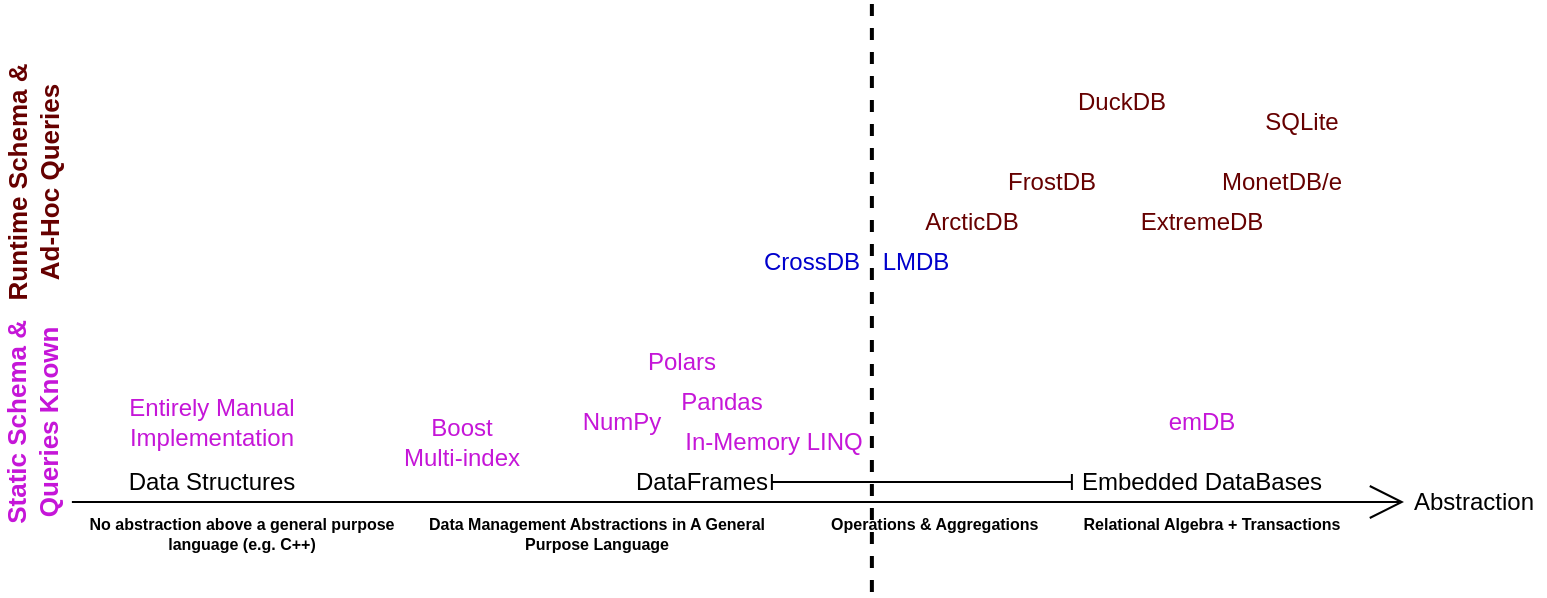 <mxfile>
    <diagram id="unF_wlMiWg0aBAhUbvfF" name="Page-1">
        <mxGraphModel dx="1024" dy="3840" grid="1" gridSize="10" guides="1" tooltips="1" connect="1" arrows="1" fold="1" page="1" pageScale="1" pageWidth="850" pageHeight="1100" math="0" shadow="0">
            <root>
                <mxCell id="0"/>
                <mxCell id="1" parent="0"/>
                <mxCell id="113" value="" style="endArrow=none;dashed=1;html=1;strokeWidth=2;fontSize=13;fontColor=#C516D8;" parent="1" edge="1">
                    <mxGeometry width="50" height="50" relative="1" as="geometry">
                        <mxPoint x="453.94" y="-795" as="sourcePoint"/>
                        <mxPoint x="453.94" y="-1090" as="targetPoint"/>
                    </mxGeometry>
                </mxCell>
                <mxCell id="68" value="" style="endArrow=open;html=1;exitX=0;exitY=0;exitDx=0;exitDy=0;startArrow=none;startFill=0;endFill=0;strokeWidth=1;endSize=15;" parent="1" source="70" edge="1">
                    <mxGeometry width="50" height="50" relative="1" as="geometry">
                        <mxPoint x="-116.06" y="-840" as="sourcePoint"/>
                        <mxPoint x="720" y="-840" as="targetPoint"/>
                    </mxGeometry>
                </mxCell>
                <mxCell id="69" value="Relational Algebra + Transactions" style="text;html=1;strokeColor=none;fillColor=none;align=center;verticalAlign=top;whiteSpace=wrap;rounded=0;fontSize=8;fontStyle=1;fontColor=#000000;" parent="1" vertex="1">
                    <mxGeometry x="553.94" y="-840" width="140" height="30" as="geometry"/>
                </mxCell>
                <mxCell id="70" value="No abstraction above a general purpose language (e.g. C++)" style="text;html=1;strokeColor=none;fillColor=none;align=center;verticalAlign=top;whiteSpace=wrap;rounded=0;fontSize=8;fontStyle=1;fontColor=#000000;" parent="1" vertex="1">
                    <mxGeometry x="53.94" y="-840" width="170" height="30" as="geometry"/>
                </mxCell>
                <mxCell id="71" value="Data Management Abstractions in A General Purpose Language" style="text;html=1;strokeColor=none;fillColor=none;align=center;verticalAlign=top;whiteSpace=wrap;rounded=0;fontSize=8;fontStyle=1;fontColor=#000000;" parent="1" vertex="1">
                    <mxGeometry x="228.94" y="-840" width="175" height="30" as="geometry"/>
                </mxCell>
                <mxCell id="72" value="Data Structures" style="text;html=1;strokeColor=none;fillColor=none;align=center;verticalAlign=middle;whiteSpace=wrap;rounded=0;fontColor=#000000;" parent="1" vertex="1">
                    <mxGeometry x="53.94" y="-860" width="140" height="20" as="geometry"/>
                </mxCell>
                <mxCell id="73" style="edgeStyle=none;html=1;exitX=1;exitY=0.5;exitDx=0;exitDy=0;entryX=0;entryY=0.5;entryDx=0;entryDy=0;fontSize=8;startArrow=baseDash;startFill=0;endArrow=baseDash;endFill=0;" parent="1" source="74" target="75" edge="1">
                    <mxGeometry relative="1" as="geometry"/>
                </mxCell>
                <mxCell id="74" value="DataFrames" style="text;html=1;strokeColor=none;fillColor=none;align=center;verticalAlign=middle;whiteSpace=wrap;rounded=0;fontColor=#000000;" parent="1" vertex="1">
                    <mxGeometry x="333.94" y="-860" width="70" height="20" as="geometry"/>
                </mxCell>
                <mxCell id="75" value="Embedded DataBases" style="text;html=1;strokeColor=none;fillColor=none;align=center;verticalAlign=middle;whiteSpace=wrap;rounded=0;fontColor=#000000;" parent="1" vertex="1">
                    <mxGeometry x="553.94" y="-860" width="130" height="20" as="geometry"/>
                </mxCell>
                <mxCell id="80" value="Entirely Manual Implementation" style="text;html=1;strokeColor=none;fillColor=none;align=center;verticalAlign=middle;whiteSpace=wrap;rounded=0;fontColor=#C516D8;" parent="1" vertex="1">
                    <mxGeometry x="53.94" y="-890" width="140" height="20" as="geometry"/>
                </mxCell>
                <mxCell id="81" value="In-Memory LINQ" style="text;html=1;strokeColor=none;fillColor=none;align=center;verticalAlign=middle;whiteSpace=wrap;rounded=0;fontColor=#C516D8;" parent="1" vertex="1">
                    <mxGeometry x="353.94" y="-880" width="101.5" height="20" as="geometry"/>
                </mxCell>
                <mxCell id="82" value="Polars" style="text;html=1;strokeColor=none;fillColor=none;align=center;verticalAlign=middle;whiteSpace=wrap;rounded=0;fontColor=#C516D8;" parent="1" vertex="1">
                    <mxGeometry x="333.94" y="-920" width="50" height="20" as="geometry"/>
                </mxCell>
                <mxCell id="83" value="Pandas" style="text;html=1;strokeColor=none;fillColor=none;align=center;verticalAlign=middle;whiteSpace=wrap;rounded=0;fontColor=#C516D8;" parent="1" vertex="1">
                    <mxGeometry x="353.94" y="-900" width="50" height="20" as="geometry"/>
                </mxCell>
                <mxCell id="85" value="LMDB" style="text;html=1;strokeColor=none;fillColor=none;align=center;verticalAlign=middle;whiteSpace=wrap;rounded=0;fontColor=#0000CC;" parent="1" vertex="1">
                    <mxGeometry x="451.44" y="-970" width="50" height="20" as="geometry"/>
                </mxCell>
                <mxCell id="86" value="SQLite" style="text;html=1;strokeColor=none;fillColor=none;align=center;verticalAlign=middle;whiteSpace=wrap;rounded=0;fontColor=#660000;" parent="1" vertex="1">
                    <mxGeometry x="643.94" y="-1040" width="50" height="20" as="geometry"/>
                </mxCell>
                <mxCell id="87" value="DuckDB" style="text;html=1;strokeColor=none;fillColor=none;align=center;verticalAlign=middle;whiteSpace=wrap;rounded=0;fontColor=#660000;" parent="1" vertex="1">
                    <mxGeometry x="553.94" y="-1050" width="50" height="20" as="geometry"/>
                </mxCell>
                <mxCell id="89" value="MonetDB/e" style="text;html=1;strokeColor=none;fillColor=none;align=center;verticalAlign=middle;whiteSpace=wrap;rounded=0;fontColor=#660000;" parent="1" vertex="1">
                    <mxGeometry x="633.94" y="-1010" width="50" height="20" as="geometry"/>
                </mxCell>
                <mxCell id="92" value="FrostDB" style="text;html=1;strokeColor=none;fillColor=none;align=center;verticalAlign=middle;whiteSpace=wrap;rounded=0;fontColor=#660000;" parent="1" vertex="1">
                    <mxGeometry x="518.94" y="-1010" width="50" height="20" as="geometry"/>
                </mxCell>
                <mxCell id="93" value="NumPy" style="text;html=1;strokeColor=none;fillColor=none;align=center;verticalAlign=middle;whiteSpace=wrap;rounded=0;fontColor=#C516D8;" parent="1" vertex="1">
                    <mxGeometry x="303.94" y="-890" width="50" height="20" as="geometry"/>
                </mxCell>
                <mxCell id="95" value="CrossDB" style="text;html=1;strokeColor=none;fillColor=none;align=center;verticalAlign=middle;whiteSpace=wrap;rounded=0;fontColor=#0000CC;" parent="1" vertex="1">
                    <mxGeometry x="393.94" y="-970" width="60" height="20" as="geometry"/>
                </mxCell>
                <mxCell id="96" value="Boost&lt;br&gt;Multi-index" style="text;html=1;strokeColor=none;fillColor=none;align=center;verticalAlign=middle;whiteSpace=wrap;rounded=0;fontColor=#C516D8;" parent="1" vertex="1">
                    <mxGeometry x="208.94" y="-880" width="80" height="20" as="geometry"/>
                </mxCell>
                <mxCell id="97" value="Operations &amp;amp; Aggregations&amp;nbsp;" style="text;html=1;strokeColor=none;fillColor=none;align=center;verticalAlign=top;whiteSpace=wrap;rounded=0;fontSize=8;fontStyle=1;fontColor=#000000;" parent="1" vertex="1">
                    <mxGeometry x="428.94" y="-840" width="115" height="20" as="geometry"/>
                </mxCell>
                <mxCell id="100" value="Static Schema &amp;amp; &lt;br&gt;Queries Known" style="text;html=1;strokeColor=none;fillColor=none;align=center;verticalAlign=middle;whiteSpace=wrap;rounded=0;fontColor=#C516D8;fontStyle=1;fontSize=13;rotation=-90;" parent="1" vertex="1">
                    <mxGeometry x="-26.06" y="-890" width="120" height="20" as="geometry"/>
                </mxCell>
                <mxCell id="101" value="&lt;font color=&quot;#660000&quot; style=&quot;font-size: 13px;&quot;&gt;Runtime Schema &amp;amp; &lt;br&gt;Ad-Hoc Queries&lt;/font&gt;" style="text;html=1;strokeColor=none;fillColor=none;align=center;verticalAlign=middle;whiteSpace=wrap;rounded=0;fontColor=#C516D8;fontStyle=1;fontSize=13;rotation=-90;" parent="1" vertex="1">
                    <mxGeometry x="-40" y="-1010" width="148.94" height="20" as="geometry"/>
                </mxCell>
                <mxCell id="5eeCJY4S87DXX6dZWtL2-113" value="ExtremeDB" style="text;html=1;strokeColor=none;fillColor=none;align=center;verticalAlign=middle;whiteSpace=wrap;rounded=0;fontColor=#660000;" parent="1" vertex="1">
                    <mxGeometry x="593.94" y="-990" width="50" height="20" as="geometry"/>
                </mxCell>
                <mxCell id="5eeCJY4S87DXX6dZWtL2-114" value="ArcticDB" style="text;html=1;strokeColor=none;fillColor=none;align=center;verticalAlign=middle;whiteSpace=wrap;rounded=0;fontColor=#660000;" parent="1" vertex="1">
                    <mxGeometry x="478.94" y="-990" width="50" height="20" as="geometry"/>
                </mxCell>
                <mxCell id="114" value="Abstraction" style="text;html=1;strokeColor=none;fillColor=none;align=center;verticalAlign=middle;whiteSpace=wrap;rounded=0;fontColor=#000000;" vertex="1" parent="1">
                    <mxGeometry x="720" y="-850" width="70" height="20" as="geometry"/>
                </mxCell>
                <mxCell id="115" value="emDB" style="text;html=1;strokeColor=none;fillColor=none;align=center;verticalAlign=middle;whiteSpace=wrap;rounded=0;fontColor=#C516D8;" vertex="1" parent="1">
                    <mxGeometry x="568.19" y="-890" width="101.5" height="20" as="geometry"/>
                </mxCell>
            </root>
        </mxGraphModel>
    </diagram>
</mxfile>